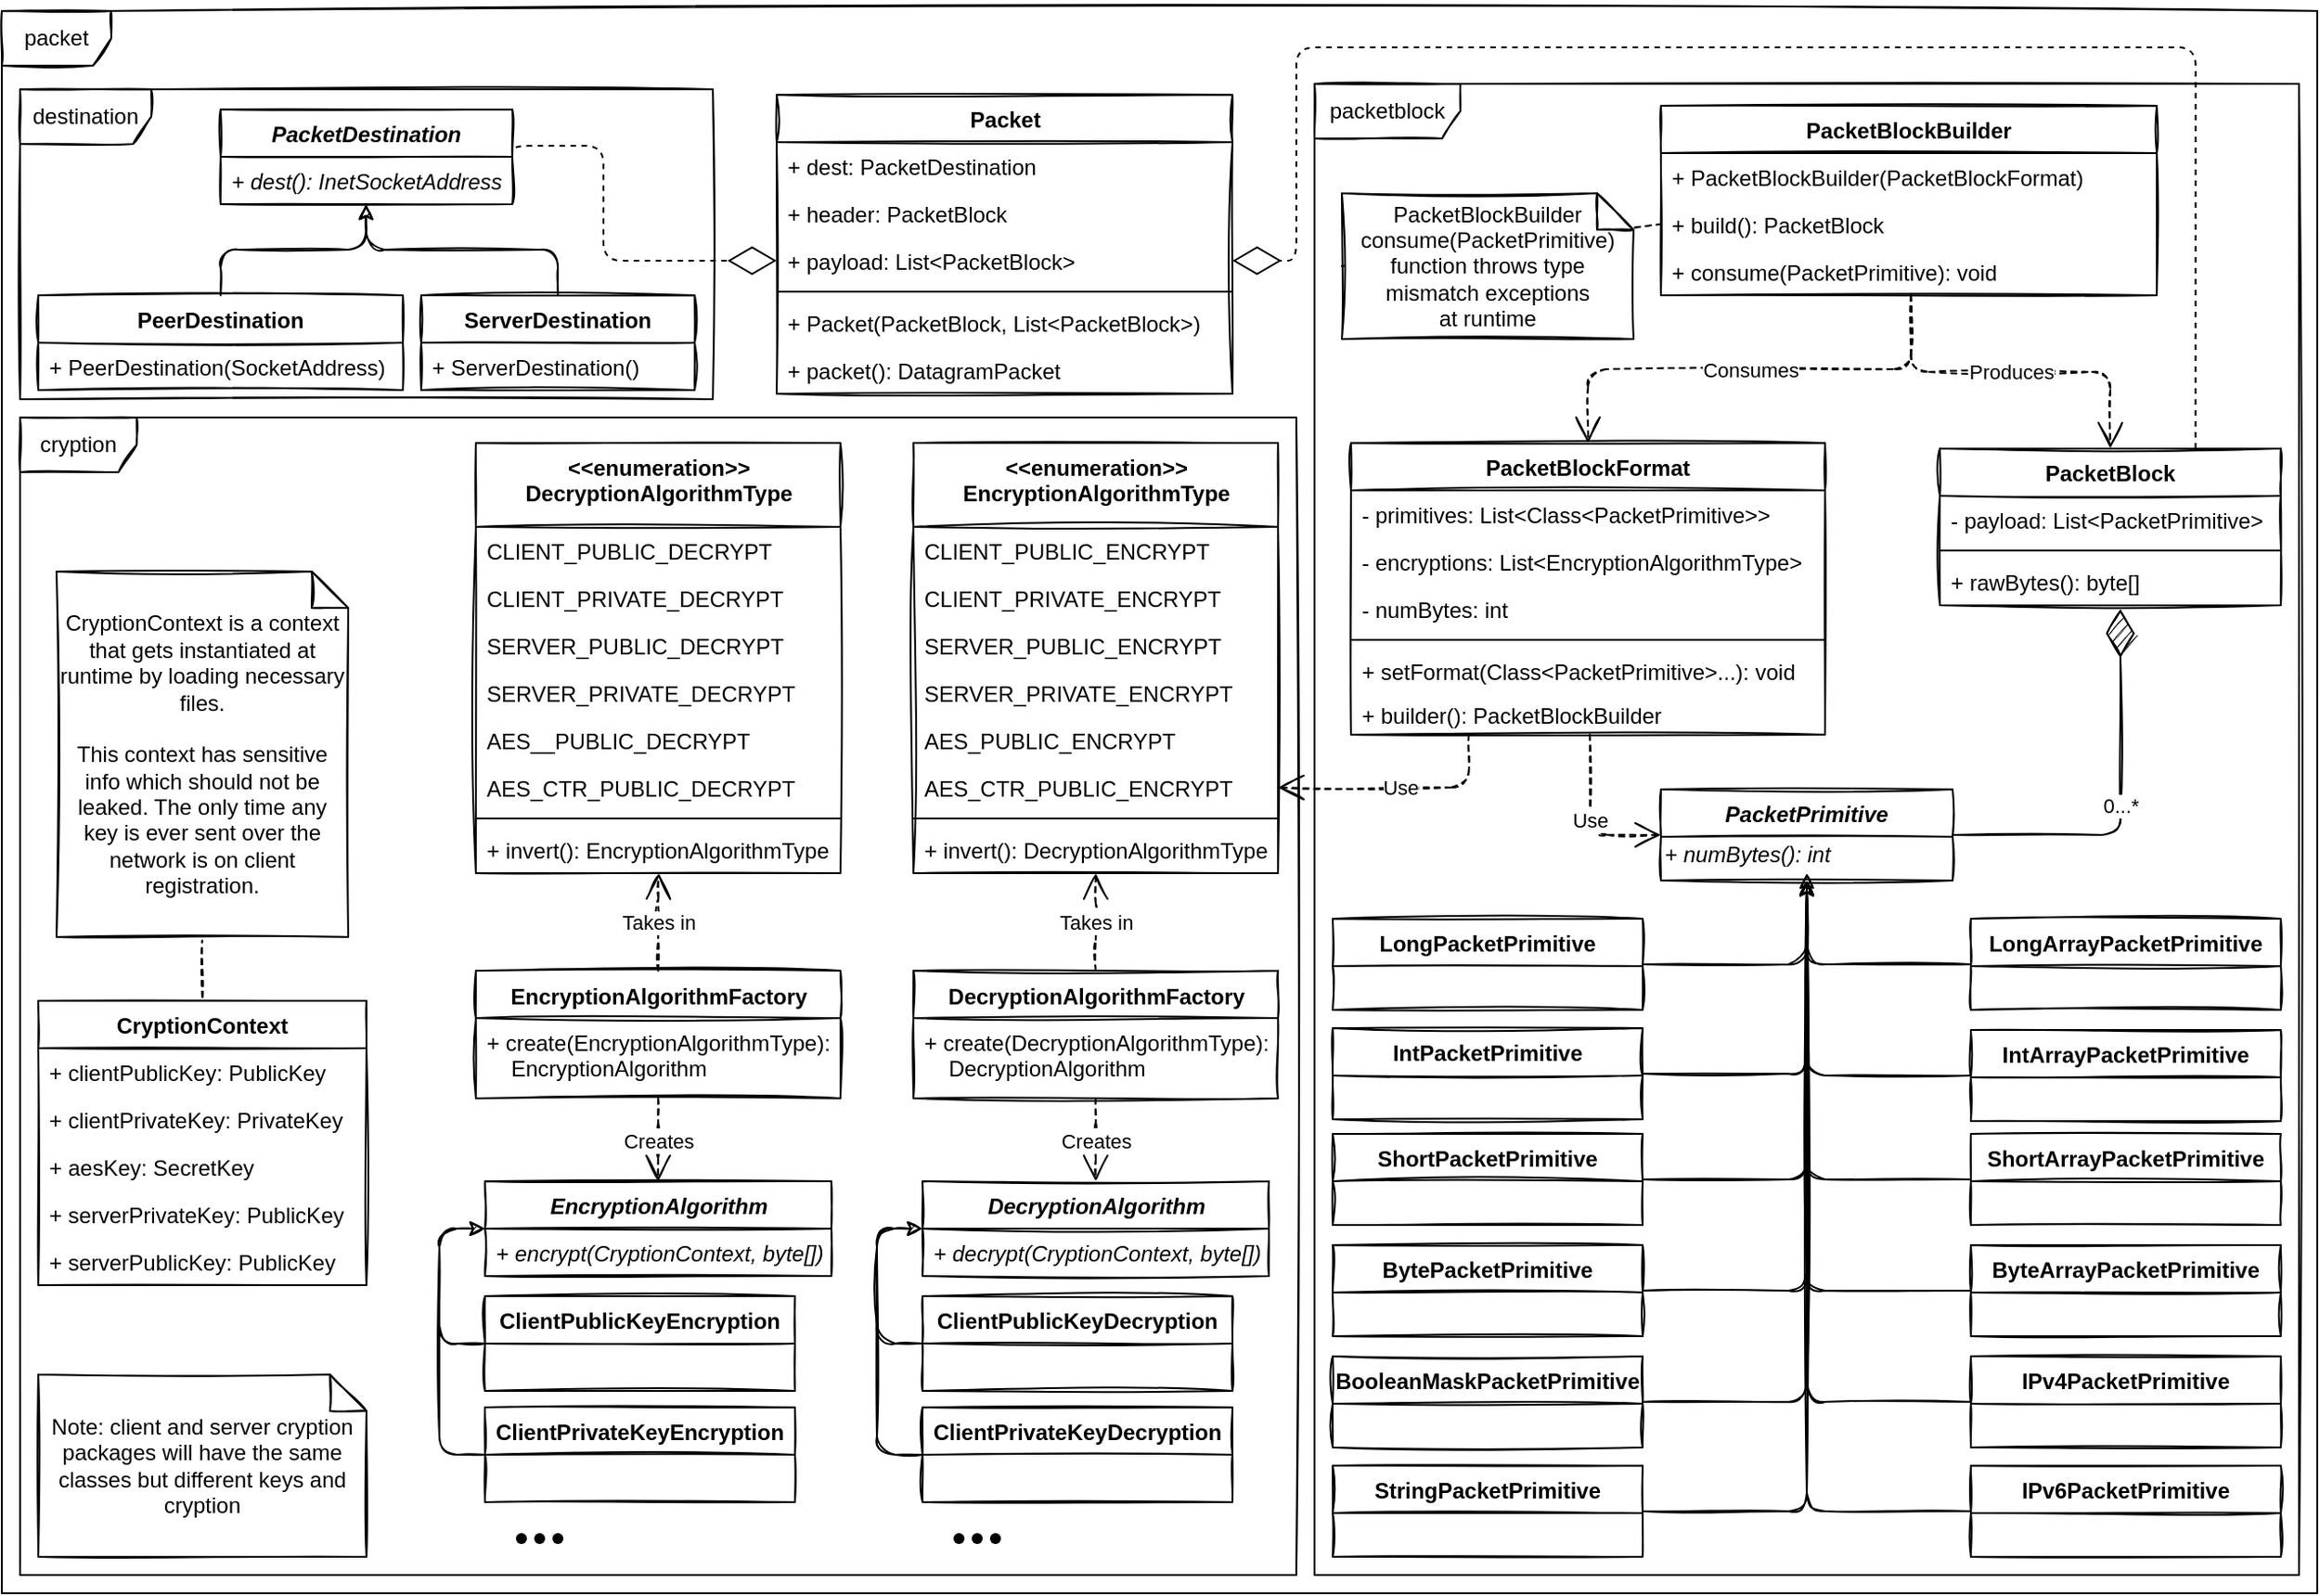 <mxfile version="14.9.6" type="device"><diagram name="Page-1" id="c4acf3e9-155e-7222-9cf6-157b1a14988f"><mxGraphModel dx="1032" dy="-506" grid="1" gridSize="10" guides="1" tooltips="1" connect="1" arrows="1" fold="1" page="1" pageScale="1" pageWidth="850" pageHeight="1100" background="none" math="0" shadow="0"><root><mxCell id="0"/><mxCell id="1" parent="0"/><mxCell id="DhIF6SC9D9iwyWBFgR5q-4" value="packet" style="shape=umlFrame;whiteSpace=wrap;html=1;rounded=0;shadow=0;glass=0;sketch=1;movable=1;" parent="1" vertex="1"><mxGeometry x="250" y="1220" width="1270" height="868" as="geometry"/></mxCell><mxCell id="DhIF6SC9D9iwyWBFgR5q-5" value="cryption" style="shape=umlFrame;whiteSpace=wrap;html=1;rounded=0;shadow=0;glass=0;sketch=1;width=64;" parent="1" vertex="1"><mxGeometry x="260" y="1443" width="700" height="635" as="geometry"/></mxCell><mxCell id="DhIF6SC9D9iwyWBFgR5q-58" value="destination" style="shape=umlFrame;whiteSpace=wrap;html=1;rounded=0;shadow=0;glass=0;sketch=1;width=72;" parent="1" vertex="1"><mxGeometry x="260" y="1263" width="380" height="170" as="geometry"/></mxCell><mxCell id="DhIF6SC9D9iwyWBFgR5q-40" value="packetblock" style="shape=umlFrame;whiteSpace=wrap;html=1;rounded=0;shadow=0;glass=0;sketch=1;width=80;recursiveResize=0;" parent="1" vertex="1"><mxGeometry x="970" y="1260" width="540" height="818" as="geometry"/></mxCell><mxCell id="qU2T2oLXPuDAb3OYfuir-1" value="PacketPrimitive" style="swimlane;fontStyle=3;align=center;verticalAlign=top;childLayout=stackLayout;horizontal=1;startSize=26;horizontalStack=0;resizeParent=1;resizeLast=0;collapsible=1;marginBottom=0;rounded=0;shadow=0;strokeWidth=1;sketch=1;" parent="1" vertex="1"><mxGeometry x="1160" y="1647" width="160" height="50" as="geometry"><mxRectangle x="230" y="140" width="160" height="26" as="alternateBounds"/></mxGeometry></mxCell><mxCell id="qU2T2oLXPuDAb3OYfuir-24" value="&lt;i&gt;+ numBytes(): int&lt;/i&gt;" style="text;html=1;align=left;verticalAlign=middle;resizable=0;points=[];autosize=1;strokeColor=none;" parent="qU2T2oLXPuDAb3OYfuir-1" vertex="1"><mxGeometry y="26" width="160" height="20" as="geometry"/></mxCell><mxCell id="DhIF6SC9D9iwyWBFgR5q-114" style="edgeStyle=orthogonalEdgeStyle;sketch=1;orthogonalLoop=1;jettySize=auto;html=1;endArrow=classic;endFill=1;endSize=6;" parent="1" source="qU2T2oLXPuDAb3OYfuir-3" target="qU2T2oLXPuDAb3OYfuir-1" edge="1"><mxGeometry relative="1" as="geometry"/></mxCell><mxCell id="qU2T2oLXPuDAb3OYfuir-3" value="ShortPacketPrimitive" style="swimlane;fontStyle=1;align=center;verticalAlign=top;childLayout=stackLayout;horizontal=1;startSize=26;horizontalStack=0;resizeParent=1;resizeLast=0;collapsible=1;marginBottom=0;rounded=0;shadow=0;strokeWidth=1;sketch=1;" parent="1" vertex="1"><mxGeometry x="980" y="1836" width="170" height="50" as="geometry"><mxRectangle x="230" y="140" width="160" height="26" as="alternateBounds"/></mxGeometry></mxCell><mxCell id="DhIF6SC9D9iwyWBFgR5q-113" style="edgeStyle=orthogonalEdgeStyle;sketch=1;orthogonalLoop=1;jettySize=auto;html=1;endArrow=classic;endFill=1;endSize=6;" parent="1" source="qU2T2oLXPuDAb3OYfuir-5" target="qU2T2oLXPuDAb3OYfuir-1" edge="1"><mxGeometry relative="1" as="geometry"/></mxCell><mxCell id="qU2T2oLXPuDAb3OYfuir-5" value="IntPacketPrimitive" style="swimlane;fontStyle=1;align=center;verticalAlign=top;childLayout=stackLayout;horizontal=1;startSize=26;horizontalStack=0;resizeParent=1;resizeLast=0;collapsible=1;marginBottom=0;rounded=0;shadow=0;strokeWidth=1;sketch=1;" parent="1" vertex="1"><mxGeometry x="980" y="1778" width="170" height="50" as="geometry"><mxRectangle x="230" y="140" width="160" height="26" as="alternateBounds"/></mxGeometry></mxCell><mxCell id="DhIF6SC9D9iwyWBFgR5q-120" style="edgeStyle=orthogonalEdgeStyle;sketch=1;orthogonalLoop=1;jettySize=auto;html=1;endArrow=classic;endFill=1;endSize=6;" parent="1" source="qU2T2oLXPuDAb3OYfuir-7" target="qU2T2oLXPuDAb3OYfuir-1" edge="1"><mxGeometry relative="1" as="geometry"/></mxCell><mxCell id="qU2T2oLXPuDAb3OYfuir-7" value="LongPacketPrimitive" style="swimlane;fontStyle=1;align=center;verticalAlign=top;childLayout=stackLayout;horizontal=1;startSize=26;horizontalStack=0;resizeParent=1;resizeLast=0;collapsible=1;marginBottom=0;rounded=0;shadow=0;strokeWidth=1;sketch=1;" parent="1" vertex="1"><mxGeometry x="980" y="1718" width="170" height="50" as="geometry"><mxRectangle x="230" y="140" width="160" height="26" as="alternateBounds"/></mxGeometry></mxCell><mxCell id="DhIF6SC9D9iwyWBFgR5q-123" style="edgeStyle=orthogonalEdgeStyle;sketch=1;orthogonalLoop=1;jettySize=auto;html=1;endArrow=classic;endFill=1;endSize=6;" parent="1" source="qU2T2oLXPuDAb3OYfuir-9" target="qU2T2oLXPuDAb3OYfuir-1" edge="1"><mxGeometry relative="1" as="geometry"/></mxCell><mxCell id="qU2T2oLXPuDAb3OYfuir-9" value="IPv4PacketPrimitive" style="swimlane;fontStyle=1;align=center;verticalAlign=top;childLayout=stackLayout;horizontal=1;startSize=26;horizontalStack=0;resizeParent=1;resizeLast=0;collapsible=1;marginBottom=0;rounded=0;shadow=0;strokeWidth=1;sketch=1;" parent="1" vertex="1"><mxGeometry x="1330" y="1958" width="170" height="50" as="geometry"><mxRectangle x="230" y="140" width="160" height="26" as="alternateBounds"/></mxGeometry></mxCell><mxCell id="DhIF6SC9D9iwyWBFgR5q-115" style="edgeStyle=orthogonalEdgeStyle;sketch=1;orthogonalLoop=1;jettySize=auto;html=1;endArrow=classic;endFill=1;endSize=6;" parent="1" source="qU2T2oLXPuDAb3OYfuir-12" target="qU2T2oLXPuDAb3OYfuir-24" edge="1"><mxGeometry relative="1" as="geometry"/></mxCell><mxCell id="qU2T2oLXPuDAb3OYfuir-12" value="BytePacketPrimitive" style="swimlane;fontStyle=1;align=center;verticalAlign=top;childLayout=stackLayout;horizontal=1;startSize=26;horizontalStack=0;resizeParent=1;resizeLast=0;collapsible=1;marginBottom=0;rounded=0;shadow=0;strokeWidth=1;sketch=1;" parent="1" vertex="1"><mxGeometry x="980" y="1897" width="170" height="50" as="geometry"><mxRectangle x="230" y="140" width="160" height="26" as="alternateBounds"/></mxGeometry></mxCell><mxCell id="DhIF6SC9D9iwyWBFgR5q-122" style="edgeStyle=orthogonalEdgeStyle;sketch=1;orthogonalLoop=1;jettySize=auto;html=1;endArrow=classic;endFill=1;endSize=6;" parent="1" source="qU2T2oLXPuDAb3OYfuir-14" target="qU2T2oLXPuDAb3OYfuir-1" edge="1"><mxGeometry relative="1" as="geometry"/></mxCell><mxCell id="qU2T2oLXPuDAb3OYfuir-14" value="StringPacketPrimitive" style="swimlane;fontStyle=1;align=center;verticalAlign=top;childLayout=stackLayout;horizontal=1;startSize=26;horizontalStack=0;resizeParent=1;resizeLast=0;collapsible=1;marginBottom=0;rounded=0;shadow=0;strokeWidth=1;sketch=1;" parent="1" vertex="1"><mxGeometry x="980" y="2018" width="170" height="50" as="geometry"><mxRectangle x="230" y="140" width="160" height="26" as="alternateBounds"/></mxGeometry></mxCell><mxCell id="DhIF6SC9D9iwyWBFgR5q-121" style="edgeStyle=orthogonalEdgeStyle;sketch=1;orthogonalLoop=1;jettySize=auto;html=1;endArrow=classic;endFill=1;endSize=6;" parent="1" source="qU2T2oLXPuDAb3OYfuir-17" target="qU2T2oLXPuDAb3OYfuir-1" edge="1"><mxGeometry relative="1" as="geometry"/></mxCell><mxCell id="qU2T2oLXPuDAb3OYfuir-17" value="BooleanMaskPacketPrimitive" style="swimlane;fontStyle=1;align=center;verticalAlign=top;childLayout=stackLayout;horizontal=1;startSize=26;horizontalStack=0;resizeParent=1;resizeLast=0;collapsible=1;marginBottom=0;rounded=0;shadow=0;strokeWidth=1;sketch=1;" parent="1" vertex="1"><mxGeometry x="980" y="1958" width="170" height="50" as="geometry"><mxRectangle x="230" y="140" width="160" height="26" as="alternateBounds"/></mxGeometry></mxCell><mxCell id="DhIF6SC9D9iwyWBFgR5q-124" style="edgeStyle=orthogonalEdgeStyle;sketch=1;orthogonalLoop=1;jettySize=auto;html=1;endArrow=classic;endFill=1;endSize=6;" parent="1" source="qU2T2oLXPuDAb3OYfuir-18" target="qU2T2oLXPuDAb3OYfuir-1" edge="1"><mxGeometry relative="1" as="geometry"/></mxCell><mxCell id="qU2T2oLXPuDAb3OYfuir-18" value="IPv6PacketPrimitive" style="swimlane;fontStyle=1;align=center;verticalAlign=top;childLayout=stackLayout;horizontal=1;startSize=26;horizontalStack=0;resizeParent=1;resizeLast=0;collapsible=1;marginBottom=0;rounded=0;shadow=0;strokeWidth=1;sketch=1;" parent="1" vertex="1"><mxGeometry x="1330" y="2018" width="170" height="50" as="geometry"><mxRectangle x="230" y="140" width="160" height="26" as="alternateBounds"/></mxGeometry></mxCell><mxCell id="qU2T2oLXPuDAb3OYfuir-23" value="0...*" style="endArrow=diamondThin;endFill=1;endSize=24;html=1;shadow=0;sketch=1;entryX=0.528;entryY=1.077;entryDx=0;entryDy=0;entryPerimeter=0;edgeStyle=elbowEdgeStyle;" parent="1" source="qU2T2oLXPuDAb3OYfuir-1" target="qU2T2oLXPuDAb3OYfuir-55" edge="1"><mxGeometry width="160" relative="1" as="geometry"><mxPoint x="1346" y="1326" as="sourcePoint"/><mxPoint x="1376" y="1356" as="targetPoint"/><Array as="points"><mxPoint x="1412" y="1610"/></Array></mxGeometry></mxCell><mxCell id="qU2T2oLXPuDAb3OYfuir-52" value="PacketBlock" style="swimlane;fontStyle=1;align=center;verticalAlign=top;childLayout=stackLayout;horizontal=1;startSize=26;horizontalStack=0;resizeParent=1;resizeParentMax=0;resizeLast=0;collapsible=1;marginBottom=0;rounded=0;shadow=0;sketch=1;strokeWidth=1;" parent="1" vertex="1"><mxGeometry x="1313" y="1460" width="187" height="86" as="geometry"/></mxCell><mxCell id="qU2T2oLXPuDAb3OYfuir-53" value="- payload: List&lt;PacketPrimitive&gt;" style="text;strokeColor=none;fillColor=none;align=left;verticalAlign=top;spacingLeft=4;spacingRight=4;overflow=hidden;rotatable=0;points=[[0,0.5],[1,0.5]];portConstraint=eastwest;" parent="qU2T2oLXPuDAb3OYfuir-52" vertex="1"><mxGeometry y="26" width="187" height="26" as="geometry"/></mxCell><mxCell id="qU2T2oLXPuDAb3OYfuir-54" value="" style="line;strokeWidth=1;fillColor=none;align=left;verticalAlign=middle;spacingTop=-1;spacingLeft=3;spacingRight=3;rotatable=0;labelPosition=right;points=[];portConstraint=eastwest;" parent="qU2T2oLXPuDAb3OYfuir-52" vertex="1"><mxGeometry y="52" width="187" height="8" as="geometry"/></mxCell><mxCell id="qU2T2oLXPuDAb3OYfuir-55" value="+ rawBytes(): byte[]" style="text;strokeColor=none;fillColor=none;align=left;verticalAlign=top;spacingLeft=4;spacingRight=4;overflow=hidden;rotatable=0;points=[[0,0.5],[1,0.5]];portConstraint=eastwest;" parent="qU2T2oLXPuDAb3OYfuir-52" vertex="1"><mxGeometry y="60" width="187" height="26" as="geometry"/></mxCell><mxCell id="qU2T2oLXPuDAb3OYfuir-95" value="CryptionContext" style="swimlane;fontStyle=1;childLayout=stackLayout;horizontal=1;startSize=26;fillColor=none;horizontalStack=0;resizeParent=1;resizeParentMax=0;resizeLast=0;collapsible=1;marginBottom=0;rounded=0;shadow=0;sketch=1;strokeWidth=1;verticalAlign=top;" parent="1" vertex="1"><mxGeometry x="270" y="1763" width="180" height="156" as="geometry"/></mxCell><mxCell id="qU2T2oLXPuDAb3OYfuir-96" value="+ clientPublicKey: PublicKey" style="text;strokeColor=none;fillColor=none;align=left;verticalAlign=top;spacingLeft=4;spacingRight=4;overflow=hidden;rotatable=0;points=[[0,0.5],[1,0.5]];portConstraint=eastwest;" parent="qU2T2oLXPuDAb3OYfuir-95" vertex="1"><mxGeometry y="26" width="180" height="26" as="geometry"/></mxCell><mxCell id="qU2T2oLXPuDAb3OYfuir-97" value="+ clientPrivateKey: PrivateKey" style="text;strokeColor=none;fillColor=none;align=left;verticalAlign=top;spacingLeft=4;spacingRight=4;overflow=hidden;rotatable=0;points=[[0,0.5],[1,0.5]];portConstraint=eastwest;" parent="qU2T2oLXPuDAb3OYfuir-95" vertex="1"><mxGeometry y="52" width="180" height="26" as="geometry"/></mxCell><mxCell id="DhIF6SC9D9iwyWBFgR5q-41" value="+ aesKey: SecretKey " style="text;strokeColor=none;fillColor=none;align=left;verticalAlign=top;spacingLeft=4;spacingRight=4;overflow=hidden;rotatable=0;points=[[0,0.5],[1,0.5]];portConstraint=eastwest;" parent="qU2T2oLXPuDAb3OYfuir-95" vertex="1"><mxGeometry y="78" width="180" height="26" as="geometry"/></mxCell><mxCell id="DhIF6SC9D9iwyWBFgR5q-11" value="+ serverPrivateKey: PublicKey" style="text;strokeColor=none;fillColor=none;align=left;verticalAlign=top;spacingLeft=4;spacingRight=4;overflow=hidden;rotatable=0;points=[[0,0.5],[1,0.5]];portConstraint=eastwest;" parent="qU2T2oLXPuDAb3OYfuir-95" vertex="1"><mxGeometry y="104" width="180" height="26" as="geometry"/></mxCell><mxCell id="qU2T2oLXPuDAb3OYfuir-98" value="+ serverPublicKey: PublicKey" style="text;strokeColor=none;fillColor=none;align=left;verticalAlign=top;spacingLeft=4;spacingRight=4;overflow=hidden;rotatable=0;points=[[0,0.5],[1,0.5]];portConstraint=eastwest;" parent="qU2T2oLXPuDAb3OYfuir-95" vertex="1"><mxGeometry y="130" width="180" height="26" as="geometry"/></mxCell><mxCell id="DhIF6SC9D9iwyWBFgR5q-161" style="edgeStyle=orthogonalEdgeStyle;sketch=1;orthogonalLoop=1;jettySize=auto;html=1;entryX=0;entryY=0.5;entryDx=0;entryDy=0;endArrow=classic;endFill=1;endSize=6;" parent="1" source="DhIF6SC9D9iwyWBFgR5q-6" target="DhIF6SC9D9iwyWBFgR5q-52" edge="1"><mxGeometry relative="1" as="geometry"><Array as="points"><mxPoint x="490" y="1951"/><mxPoint x="490" y="1888"/></Array></mxGeometry></mxCell><mxCell id="DhIF6SC9D9iwyWBFgR5q-6" value="ClientPublicKeyEncryption" style="swimlane;fontStyle=1;childLayout=stackLayout;horizontal=1;startSize=26;fillColor=none;horizontalStack=0;resizeParent=1;resizeParentMax=0;resizeLast=0;collapsible=1;marginBottom=0;rounded=0;shadow=0;sketch=1;strokeWidth=1;verticalAlign=top;glass=0;" parent="1" vertex="1"><mxGeometry x="515" y="1925" width="170" height="52" as="geometry"/></mxCell><mxCell id="DhIF6SC9D9iwyWBFgR5q-162" style="edgeStyle=orthogonalEdgeStyle;sketch=1;orthogonalLoop=1;jettySize=auto;html=1;entryX=0;entryY=0.5;entryDx=0;entryDy=0;endArrow=classic;endFill=1;endSize=6;" parent="1" source="DhIF6SC9D9iwyWBFgR5q-10" target="DhIF6SC9D9iwyWBFgR5q-52" edge="1"><mxGeometry relative="1" as="geometry"><Array as="points"><mxPoint x="490" y="2012"/><mxPoint x="490" y="1888"/></Array></mxGeometry></mxCell><mxCell id="DhIF6SC9D9iwyWBFgR5q-10" value="ClientPrivateKeyEncryption" style="swimlane;fontStyle=1;childLayout=stackLayout;horizontal=1;startSize=26;fillColor=none;horizontalStack=0;resizeParent=1;resizeParentMax=0;resizeLast=0;collapsible=1;marginBottom=0;rounded=0;shadow=0;sketch=1;strokeWidth=1;verticalAlign=top;glass=0;" parent="1" vertex="1"><mxGeometry x="515" y="1986" width="170" height="52" as="geometry"/></mxCell><mxCell id="DhIF6SC9D9iwyWBFgR5q-18" value="Use" style="endArrow=open;endSize=12;dashed=1;html=1;sketch=1;edgeStyle=elbowEdgeStyle;elbow=vertical;snapToPoint=1;exitX=0.504;exitY=1;exitDx=0;exitDy=0;exitPerimeter=0;" parent="1" source="DhIF6SC9D9iwyWBFgR5q-56" target="qU2T2oLXPuDAb3OYfuir-1" edge="1"><mxGeometry width="160" relative="1" as="geometry"><mxPoint x="1114.46" y="1506" as="sourcePoint"/><mxPoint x="950" y="1527" as="targetPoint"/><Array as="points"><mxPoint x="1160" y="1672"/></Array></mxGeometry></mxCell><mxCell id="DhIF6SC9D9iwyWBFgR5q-22" value="PacketBlockBuilder" style="swimlane;fontStyle=1;childLayout=stackLayout;horizontal=1;startSize=26;fillColor=none;horizontalStack=0;resizeParent=1;resizeParentMax=0;resizeLast=0;collapsible=1;marginBottom=0;glass=0;swimlaneLine=1;rounded=0;shadow=0;sketch=1;" parent="1" vertex="1"><mxGeometry x="1160" y="1272" width="272" height="104" as="geometry"/></mxCell><mxCell id="DhIF6SC9D9iwyWBFgR5q-23" value="+ PacketBlockBuilder(PacketBlockFormat)" style="text;strokeColor=none;fillColor=none;align=left;verticalAlign=top;spacingLeft=4;spacingRight=4;overflow=hidden;rotatable=0;points=[[0,0.5],[1,0.5]];portConstraint=eastwest;" parent="DhIF6SC9D9iwyWBFgR5q-22" vertex="1"><mxGeometry y="26" width="272" height="26" as="geometry"/></mxCell><mxCell id="DhIF6SC9D9iwyWBFgR5q-50" value="+ build(): PacketBlock" style="text;strokeColor=none;fillColor=none;align=left;verticalAlign=top;spacingLeft=4;spacingRight=4;overflow=hidden;rotatable=0;points=[[0,0.5],[1,0.5]];portConstraint=eastwest;" parent="DhIF6SC9D9iwyWBFgR5q-22" vertex="1"><mxGeometry y="52" width="272" height="26" as="geometry"/></mxCell><mxCell id="DhIF6SC9D9iwyWBFgR5q-24" value="+ consume(PacketPrimitive): void" style="text;strokeColor=none;fillColor=none;align=left;verticalAlign=top;spacingLeft=4;spacingRight=4;overflow=hidden;rotatable=0;points=[[0,0.5],[1,0.5]];portConstraint=eastwest;recursiveResize=1;" parent="DhIF6SC9D9iwyWBFgR5q-22" vertex="1"><mxGeometry y="78" width="272" height="26" as="geometry"/></mxCell><mxCell id="DhIF6SC9D9iwyWBFgR5q-25" value="Consumes" style="endArrow=open;endSize=12;dashed=1;html=1;exitX=0.504;exitY=1;exitDx=0;exitDy=0;sketch=1;edgeStyle=elbowEdgeStyle;elbow=vertical;entryX=0.5;entryY=0;entryDx=0;entryDy=0;exitPerimeter=0;" parent="1" source="DhIF6SC9D9iwyWBFgR5q-24" target="qU2T2oLXPuDAb3OYfuir-72" edge="1"><mxGeometry width="160" relative="1" as="geometry"><mxPoint x="1240" y="1447" as="sourcePoint"/><mxPoint x="1240" y="1367" as="targetPoint"/></mxGeometry></mxCell><mxCell id="DhIF6SC9D9iwyWBFgR5q-26" value="Produces" style="endArrow=open;endSize=12;dashed=1;html=1;sketch=1;edgeStyle=elbowEdgeStyle;elbow=vertical;entryX=0.5;entryY=0;entryDx=0;entryDy=0;exitX=0.504;exitY=1;exitDx=0;exitDy=0;exitPerimeter=0;" parent="1" source="DhIF6SC9D9iwyWBFgR5q-24" target="qU2T2oLXPuDAb3OYfuir-52" edge="1"><mxGeometry width="160" relative="1" as="geometry"><mxPoint x="1280" y="1337" as="sourcePoint"/><mxPoint x="1125" y="1412" as="targetPoint"/></mxGeometry></mxCell><mxCell id="DhIF6SC9D9iwyWBFgR5q-31" value="Packet" style="swimlane;fontStyle=1;align=center;verticalAlign=top;childLayout=stackLayout;horizontal=1;startSize=26;horizontalStack=0;resizeParent=1;resizeParentMax=0;resizeLast=0;collapsible=1;marginBottom=0;rounded=0;shadow=0;sketch=1;strokeWidth=1;glass=0;html=1;" parent="1" vertex="1"><mxGeometry x="675" y="1266" width="250" height="164" as="geometry"/></mxCell><mxCell id="DhIF6SC9D9iwyWBFgR5q-32" value="+ dest: PacketDestination" style="text;strokeColor=none;fillColor=none;align=left;verticalAlign=top;spacingLeft=4;spacingRight=4;overflow=hidden;rotatable=0;points=[[0,0.5],[1,0.5]];portConstraint=eastwest;" parent="DhIF6SC9D9iwyWBFgR5q-31" vertex="1"><mxGeometry y="26" width="250" height="26" as="geometry"/></mxCell><mxCell id="DhIF6SC9D9iwyWBFgR5q-81" value="+ header: PacketBlock" style="text;strokeColor=none;fillColor=none;align=left;verticalAlign=top;spacingLeft=4;spacingRight=4;overflow=hidden;rotatable=0;points=[[0,0.5],[1,0.5]];portConstraint=eastwest;" parent="DhIF6SC9D9iwyWBFgR5q-31" vertex="1"><mxGeometry y="52" width="250" height="26" as="geometry"/></mxCell><mxCell id="DhIF6SC9D9iwyWBFgR5q-36" value="+ payload: List&lt;PacketBlock&gt;" style="text;strokeColor=none;fillColor=none;align=left;verticalAlign=top;spacingLeft=4;spacingRight=4;overflow=hidden;rotatable=0;points=[[0,0.5],[1,0.5]];portConstraint=eastwest;" parent="DhIF6SC9D9iwyWBFgR5q-31" vertex="1"><mxGeometry y="78" width="250" height="26" as="geometry"/></mxCell><mxCell id="DhIF6SC9D9iwyWBFgR5q-33" value="" style="line;strokeWidth=1;fillColor=none;align=left;verticalAlign=middle;spacingTop=-1;spacingLeft=3;spacingRight=3;rotatable=0;labelPosition=right;points=[];portConstraint=eastwest;" parent="DhIF6SC9D9iwyWBFgR5q-31" vertex="1"><mxGeometry y="104" width="250" height="8" as="geometry"/></mxCell><mxCell id="DhIF6SC9D9iwyWBFgR5q-179" value="+ Packet(PacketBlock, List&lt;PacketBlock&gt;)" style="text;strokeColor=none;fillColor=none;align=left;verticalAlign=top;spacingLeft=4;spacingRight=4;overflow=hidden;rotatable=0;points=[[0,0.5],[1,0.5]];portConstraint=eastwest;" parent="DhIF6SC9D9iwyWBFgR5q-31" vertex="1"><mxGeometry y="112" width="250" height="26" as="geometry"/></mxCell><mxCell id="DhIF6SC9D9iwyWBFgR5q-34" value="+ packet(): DatagramPacket" style="text;strokeColor=none;fillColor=none;align=left;verticalAlign=top;spacingLeft=4;spacingRight=4;overflow=hidden;rotatable=0;points=[[0,0.5],[1,0.5]];portConstraint=eastwest;" parent="DhIF6SC9D9iwyWBFgR5q-31" vertex="1"><mxGeometry y="138" width="250" height="26" as="geometry"/></mxCell><mxCell id="DhIF6SC9D9iwyWBFgR5q-118" style="edgeStyle=orthogonalEdgeStyle;sketch=1;orthogonalLoop=1;jettySize=auto;html=1;endArrow=classic;endFill=1;endSize=6;" parent="1" source="DhIF6SC9D9iwyWBFgR5q-37" target="qU2T2oLXPuDAb3OYfuir-1" edge="1"><mxGeometry relative="1" as="geometry"/></mxCell><mxCell id="DhIF6SC9D9iwyWBFgR5q-37" value="ByteArrayPacketPrimitive" style="swimlane;fontStyle=1;align=center;verticalAlign=top;childLayout=stackLayout;horizontal=1;startSize=26;horizontalStack=0;resizeParent=1;resizeLast=0;collapsible=1;marginBottom=0;rounded=0;shadow=0;strokeWidth=1;sketch=1;" parent="1" vertex="1"><mxGeometry x="1330" y="1897" width="170" height="50" as="geometry"><mxRectangle x="230" y="140" width="160" height="26" as="alternateBounds"/></mxGeometry></mxCell><mxCell id="DhIF6SC9D9iwyWBFgR5q-49" style="edgeStyle=none;rounded=1;sketch=1;orthogonalLoop=1;jettySize=auto;html=1;dashed=1;endArrow=none;endSize=12;endFill=0;exitX=0;exitY=0.5;exitDx=0;exitDy=0;exitPerimeter=0;entryX=0;entryY=0.5;entryDx=0;entryDy=0;" parent="1" source="DhIF6SC9D9iwyWBFgR5q-48" target="DhIF6SC9D9iwyWBFgR5q-50" edge="1"><mxGeometry relative="1" as="geometry"/></mxCell><mxCell id="DhIF6SC9D9iwyWBFgR5q-48" value="PacketBlockBuilder&lt;br&gt;consume(PacketPrimitive)&lt;br&gt;function throws type mismatch exceptions&lt;br&gt;at runtime" style="shape=note;size=20;whiteSpace=wrap;html=1;rounded=0;shadow=0;glass=0;sketch=1;" parent="1" vertex="1"><mxGeometry x="985" y="1320" width="160" height="80" as="geometry"/></mxCell><mxCell id="DhIF6SC9D9iwyWBFgR5q-51" value="" style="endArrow=diamondThin;endFill=0;endSize=24;html=1;shadow=0;dashed=1;edgeStyle=orthogonalEdgeStyle;exitX=0.75;exitY=0;exitDx=0;exitDy=0;entryX=1;entryY=0.5;entryDx=0;entryDy=0;startArrow=none;" parent="1" source="qU2T2oLXPuDAb3OYfuir-52" target="DhIF6SC9D9iwyWBFgR5q-36" edge="1"><mxGeometry width="160" relative="1" as="geometry"><mxPoint x="240" y="1178" as="sourcePoint"/><mxPoint x="960" y="1344" as="targetPoint"/><Array as="points"><mxPoint x="1453" y="1240"/><mxPoint x="960" y="1240"/><mxPoint x="960" y="1357"/></Array></mxGeometry></mxCell><mxCell id="DhIF6SC9D9iwyWBFgR5q-52" value="&lt;i&gt;EncryptionAlgorithm&lt;/i&gt;" style="swimlane;fontStyle=1;childLayout=stackLayout;horizontal=1;startSize=26;fillColor=none;horizontalStack=0;resizeParent=1;resizeParentMax=0;resizeLast=0;collapsible=1;marginBottom=0;rounded=0;shadow=0;sketch=1;strokeWidth=1;verticalAlign=top;glass=0;html=1;" parent="1" vertex="1"><mxGeometry x="515" y="1862" width="190" height="52" as="geometry"/></mxCell><mxCell id="DhIF6SC9D9iwyWBFgR5q-55" value="+ encrypt(CryptionContext, byte[])" style="text;strokeColor=none;fillColor=none;align=left;verticalAlign=top;spacingLeft=4;spacingRight=4;overflow=hidden;rotatable=0;points=[[0,0.5],[1,0.5]];portConstraint=eastwest;fontStyle=2" parent="DhIF6SC9D9iwyWBFgR5q-52" vertex="1"><mxGeometry y="26" width="190" height="26" as="geometry"/></mxCell><mxCell id="DhIF6SC9D9iwyWBFgR5q-60" value="PacketDestination" style="swimlane;fontStyle=3;childLayout=stackLayout;horizontal=1;startSize=26;fillColor=none;horizontalStack=0;resizeParent=1;resizeParentMax=0;resizeLast=0;collapsible=1;marginBottom=0;glass=0;swimlaneLine=1;rounded=0;shadow=0;sketch=1;" parent="1" vertex="1"><mxGeometry x="370" y="1274" width="160" height="52" as="geometry"/></mxCell><mxCell id="DhIF6SC9D9iwyWBFgR5q-63" value="+ dest(): InetSocketAddress" style="text;strokeColor=none;fillColor=none;align=left;verticalAlign=top;spacingLeft=4;spacingRight=4;overflow=hidden;rotatable=0;points=[[0,0.5],[1,0.5]];portConstraint=eastwest;fontStyle=2" parent="DhIF6SC9D9iwyWBFgR5q-60" vertex="1"><mxGeometry y="26" width="160" height="26" as="geometry"/></mxCell><mxCell id="DhIF6SC9D9iwyWBFgR5q-69" value="PeerDestination" style="swimlane;fontStyle=1;childLayout=stackLayout;horizontal=1;startSize=26;fillColor=none;horizontalStack=0;resizeParent=1;resizeParentMax=0;resizeLast=0;collapsible=1;marginBottom=0;glass=0;swimlaneLine=1;rounded=0;shadow=0;sketch=1;" parent="1" vertex="1"><mxGeometry x="270" y="1376" width="200" height="52" as="geometry"/></mxCell><mxCell id="DhIF6SC9D9iwyWBFgR5q-70" value="+ PeerDestination(SocketAddress)" style="text;strokeColor=none;fillColor=none;align=left;verticalAlign=top;spacingLeft=4;spacingRight=4;overflow=hidden;rotatable=0;points=[[0,0.5],[1,0.5]];portConstraint=eastwest;" parent="DhIF6SC9D9iwyWBFgR5q-69" vertex="1"><mxGeometry y="26" width="200" height="26" as="geometry"/></mxCell><mxCell id="DhIF6SC9D9iwyWBFgR5q-72" value="ServerDestination" style="swimlane;fontStyle=1;childLayout=stackLayout;horizontal=1;startSize=26;fillColor=none;horizontalStack=0;resizeParent=1;resizeParentMax=0;resizeLast=0;collapsible=1;marginBottom=0;glass=0;swimlaneLine=1;rounded=0;shadow=0;sketch=1;" parent="1" vertex="1"><mxGeometry x="480" y="1376" width="150" height="52" as="geometry"/></mxCell><mxCell id="DhIF6SC9D9iwyWBFgR5q-73" value="+ ServerDestination()" style="text;strokeColor=none;fillColor=none;align=left;verticalAlign=top;spacingLeft=4;spacingRight=4;overflow=hidden;rotatable=0;points=[[0,0.5],[1,0.5]];portConstraint=eastwest;" parent="DhIF6SC9D9iwyWBFgR5q-72" vertex="1"><mxGeometry y="26" width="150" height="26" as="geometry"/></mxCell><mxCell id="DhIF6SC9D9iwyWBFgR5q-74" style="edgeStyle=orthogonalEdgeStyle;orthogonalLoop=1;jettySize=auto;html=1;sketch=1;rounded=1;exitX=0.5;exitY=0;exitDx=0;exitDy=0;entryX=0.499;entryY=1.005;entryDx=0;entryDy=0;entryPerimeter=0;" parent="1" source="DhIF6SC9D9iwyWBFgR5q-72" target="DhIF6SC9D9iwyWBFgR5q-63" edge="1"><mxGeometry relative="1" as="geometry"><mxPoint x="380" y="1438" as="sourcePoint"/><mxPoint x="366" y="1348" as="targetPoint"/></mxGeometry></mxCell><mxCell id="DhIF6SC9D9iwyWBFgR5q-75" style="edgeStyle=orthogonalEdgeStyle;orthogonalLoop=1;jettySize=auto;html=1;sketch=1;rounded=1;exitX=0.5;exitY=0;exitDx=0;exitDy=0;entryX=0.498;entryY=1;entryDx=0;entryDy=0;entryPerimeter=0;" parent="1" source="DhIF6SC9D9iwyWBFgR5q-69" target="DhIF6SC9D9iwyWBFgR5q-63" edge="1"><mxGeometry relative="1" as="geometry"><mxPoint x="435" y="1474" as="sourcePoint"/><mxPoint x="390" y="1338" as="targetPoint"/></mxGeometry></mxCell><mxCell id="DhIF6SC9D9iwyWBFgR5q-80" value="" style="endArrow=diamondThin;endFill=0;endSize=24;html=1;shadow=0;dashed=1;entryX=0;entryY=0.5;entryDx=0;entryDy=0;edgeStyle=orthogonalEdgeStyle;exitX=1;exitY=0.5;exitDx=0;exitDy=0;" parent="1" source="DhIF6SC9D9iwyWBFgR5q-60" target="DhIF6SC9D9iwyWBFgR5q-36" edge="1"><mxGeometry width="160" relative="1" as="geometry"><mxPoint x="1507" y="1514.0" as="sourcePoint"/><mxPoint x="1410" y="1149" as="targetPoint"/><Array as="points"><mxPoint x="530" y="1294"/><mxPoint x="580" y="1294"/><mxPoint x="580" y="1357"/></Array></mxGeometry></mxCell><mxCell id="DhIF6SC9D9iwyWBFgR5q-117" style="edgeStyle=orthogonalEdgeStyle;sketch=1;orthogonalLoop=1;jettySize=auto;html=1;endArrow=classic;endFill=1;endSize=6;" parent="1" source="DhIF6SC9D9iwyWBFgR5q-89" target="qU2T2oLXPuDAb3OYfuir-1" edge="1"><mxGeometry relative="1" as="geometry"/></mxCell><mxCell id="DhIF6SC9D9iwyWBFgR5q-89" value="ShortArrayPacketPrimitive" style="swimlane;fontStyle=1;align=center;verticalAlign=top;childLayout=stackLayout;horizontal=1;startSize=26;horizontalStack=0;resizeParent=1;resizeLast=0;collapsible=1;marginBottom=0;rounded=0;shadow=0;strokeWidth=1;sketch=1;" parent="1" vertex="1"><mxGeometry x="1330" y="1836" width="170" height="50" as="geometry"><mxRectangle x="230" y="140" width="160" height="26" as="alternateBounds"/></mxGeometry></mxCell><mxCell id="DhIF6SC9D9iwyWBFgR5q-106" style="edgeStyle=orthogonalEdgeStyle;sketch=1;orthogonalLoop=1;jettySize=auto;html=1;endArrow=classic;endFill=1;endSize=6;" parent="1" source="DhIF6SC9D9iwyWBFgR5q-90" target="qU2T2oLXPuDAb3OYfuir-1" edge="1"><mxGeometry relative="1" as="geometry"/></mxCell><mxCell id="DhIF6SC9D9iwyWBFgR5q-90" value="IntArrayPacketPrimitive" style="swimlane;fontStyle=1;align=center;verticalAlign=top;childLayout=stackLayout;horizontal=1;startSize=26;horizontalStack=0;resizeParent=1;resizeLast=0;collapsible=1;marginBottom=0;rounded=0;shadow=0;strokeWidth=1;sketch=1;" parent="1" vertex="1"><mxGeometry x="1330" y="1779" width="170" height="50" as="geometry"><mxRectangle x="230" y="140" width="160" height="26" as="alternateBounds"/></mxGeometry></mxCell><mxCell id="DhIF6SC9D9iwyWBFgR5q-119" style="edgeStyle=orthogonalEdgeStyle;sketch=1;orthogonalLoop=1;jettySize=auto;html=1;endArrow=classic;endFill=1;endSize=6;" parent="1" source="DhIF6SC9D9iwyWBFgR5q-91" target="qU2T2oLXPuDAb3OYfuir-1" edge="1"><mxGeometry relative="1" as="geometry"/></mxCell><mxCell id="DhIF6SC9D9iwyWBFgR5q-91" value="LongArrayPacketPrimitive" style="swimlane;fontStyle=1;align=center;verticalAlign=top;childLayout=stackLayout;horizontal=1;startSize=26;horizontalStack=0;resizeParent=1;resizeLast=0;collapsible=1;marginBottom=0;rounded=0;shadow=0;strokeWidth=1;sketch=1;" parent="1" vertex="1"><mxGeometry x="1330" y="1718" width="170" height="50" as="geometry"><mxRectangle x="230" y="140" width="160" height="26" as="alternateBounds"/></mxGeometry></mxCell><mxCell id="DhIF6SC9D9iwyWBFgR5q-131" value="&amp;lt;&amp;lt;enumeration&amp;gt;&amp;gt;&lt;br&gt;EncryptionAlgorithmType" style="swimlane;fontStyle=1;align=center;verticalAlign=top;childLayout=stackLayout;horizontal=1;startSize=46;horizontalStack=0;resizeParent=1;resizeParentMax=0;resizeLast=0;collapsible=1;marginBottom=0;rounded=0;shadow=0;sketch=1;strokeWidth=1;glass=0;html=1;" parent="1" vertex="1"><mxGeometry x="750" y="1457" width="200" height="236" as="geometry"/></mxCell><mxCell id="DhIF6SC9D9iwyWBFgR5q-139" value="CLIENT_PUBLIC_ENCRYPT" style="text;strokeColor=none;fillColor=none;align=left;verticalAlign=top;spacingLeft=4;spacingRight=4;overflow=hidden;rotatable=0;points=[[0,0.5],[1,0.5]];portConstraint=eastwest;" parent="DhIF6SC9D9iwyWBFgR5q-131" vertex="1"><mxGeometry y="46" width="200" height="26" as="geometry"/></mxCell><mxCell id="DhIF6SC9D9iwyWBFgR5q-138" value="CLIENT_PRIVATE_ENCRYPT" style="text;strokeColor=none;fillColor=none;align=left;verticalAlign=top;spacingLeft=4;spacingRight=4;overflow=hidden;rotatable=0;points=[[0,0.5],[1,0.5]];portConstraint=eastwest;" parent="DhIF6SC9D9iwyWBFgR5q-131" vertex="1"><mxGeometry y="72" width="200" height="26" as="geometry"/></mxCell><mxCell id="DhIF6SC9D9iwyWBFgR5q-137" value="SERVER_PUBLIC_ENCRYPT" style="text;strokeColor=none;fillColor=none;align=left;verticalAlign=top;spacingLeft=4;spacingRight=4;overflow=hidden;rotatable=0;points=[[0,0.5],[1,0.5]];portConstraint=eastwest;" parent="DhIF6SC9D9iwyWBFgR5q-131" vertex="1"><mxGeometry y="98" width="200" height="26" as="geometry"/></mxCell><mxCell id="DhIF6SC9D9iwyWBFgR5q-135" value="SERVER_PRIVATE_ENCRYPT" style="text;strokeColor=none;fillColor=none;align=left;verticalAlign=top;spacingLeft=4;spacingRight=4;overflow=hidden;rotatable=0;points=[[0,0.5],[1,0.5]];portConstraint=eastwest;" parent="DhIF6SC9D9iwyWBFgR5q-131" vertex="1"><mxGeometry y="124" width="200" height="26" as="geometry"/></mxCell><mxCell id="DhIF6SC9D9iwyWBFgR5q-136" value="AES_PUBLIC_ENCRYPT" style="text;strokeColor=none;fillColor=none;align=left;verticalAlign=top;spacingLeft=4;spacingRight=4;overflow=hidden;rotatable=0;points=[[0,0.5],[1,0.5]];portConstraint=eastwest;" parent="DhIF6SC9D9iwyWBFgR5q-131" vertex="1"><mxGeometry y="150" width="200" height="26" as="geometry"/></mxCell><mxCell id="DhIF6SC9D9iwyWBFgR5q-132" value="AES_CTR_PUBLIC_ENCRYPT" style="text;strokeColor=none;fillColor=none;align=left;verticalAlign=top;spacingLeft=4;spacingRight=4;overflow=hidden;rotatable=0;points=[[0,0.5],[1,0.5]];portConstraint=eastwest;" parent="DhIF6SC9D9iwyWBFgR5q-131" vertex="1"><mxGeometry y="176" width="200" height="26" as="geometry"/></mxCell><mxCell id="DhIF6SC9D9iwyWBFgR5q-133" value="" style="line;strokeWidth=1;fillColor=none;align=left;verticalAlign=middle;spacingTop=-1;spacingLeft=3;spacingRight=3;rotatable=0;labelPosition=right;points=[];portConstraint=eastwest;" parent="DhIF6SC9D9iwyWBFgR5q-131" vertex="1"><mxGeometry y="202" width="200" height="8" as="geometry"/></mxCell><mxCell id="DhIF6SC9D9iwyWBFgR5q-134" value="+ invert(): DecryptionAlgorithmType" style="text;strokeColor=none;fillColor=none;align=left;verticalAlign=top;spacingLeft=4;spacingRight=4;overflow=hidden;rotatable=0;points=[[0,0.5],[1,0.5]];portConstraint=eastwest;" parent="DhIF6SC9D9iwyWBFgR5q-131" vertex="1"><mxGeometry y="210" width="200" height="26" as="geometry"/></mxCell><mxCell id="DhIF6SC9D9iwyWBFgR5q-140" value="&amp;lt;&amp;lt;enumeration&amp;gt;&amp;gt;&lt;br style=&quot;padding: 0px ; margin: 0px&quot;&gt;DecryptionAlgorithmType" style="swimlane;fontStyle=1;align=center;verticalAlign=top;childLayout=stackLayout;horizontal=1;startSize=46;horizontalStack=0;resizeParent=1;resizeParentMax=0;resizeLast=0;collapsible=1;marginBottom=0;rounded=0;shadow=0;sketch=1;strokeWidth=1;glass=0;html=1;" parent="1" vertex="1"><mxGeometry x="510" y="1457" width="200" height="236" as="geometry"/></mxCell><mxCell id="DhIF6SC9D9iwyWBFgR5q-141" value="CLIENT_PUBLIC_DECRYPT" style="text;strokeColor=none;fillColor=none;align=left;verticalAlign=top;spacingLeft=4;spacingRight=4;overflow=hidden;rotatable=0;points=[[0,0.5],[1,0.5]];portConstraint=eastwest;" parent="DhIF6SC9D9iwyWBFgR5q-140" vertex="1"><mxGeometry y="46" width="200" height="26" as="geometry"/></mxCell><mxCell id="DhIF6SC9D9iwyWBFgR5q-142" value="CLIENT_PRIVATE_DECRYPT" style="text;strokeColor=none;fillColor=none;align=left;verticalAlign=top;spacingLeft=4;spacingRight=4;overflow=hidden;rotatable=0;points=[[0,0.5],[1,0.5]];portConstraint=eastwest;" parent="DhIF6SC9D9iwyWBFgR5q-140" vertex="1"><mxGeometry y="72" width="200" height="26" as="geometry"/></mxCell><mxCell id="DhIF6SC9D9iwyWBFgR5q-143" value="SERVER_PUBLIC_DECRYPT" style="text;strokeColor=none;fillColor=none;align=left;verticalAlign=top;spacingLeft=4;spacingRight=4;overflow=hidden;rotatable=0;points=[[0,0.5],[1,0.5]];portConstraint=eastwest;" parent="DhIF6SC9D9iwyWBFgR5q-140" vertex="1"><mxGeometry y="98" width="200" height="26" as="geometry"/></mxCell><mxCell id="DhIF6SC9D9iwyWBFgR5q-144" value="SERVER_PRIVATE_DECRYPT" style="text;strokeColor=none;fillColor=none;align=left;verticalAlign=top;spacingLeft=4;spacingRight=4;overflow=hidden;rotatable=0;points=[[0,0.5],[1,0.5]];portConstraint=eastwest;" parent="DhIF6SC9D9iwyWBFgR5q-140" vertex="1"><mxGeometry y="124" width="200" height="26" as="geometry"/></mxCell><mxCell id="DhIF6SC9D9iwyWBFgR5q-145" value="AES__PUBLIC_DECRYPT" style="text;strokeColor=none;fillColor=none;align=left;verticalAlign=top;spacingLeft=4;spacingRight=4;overflow=hidden;rotatable=0;points=[[0,0.5],[1,0.5]];portConstraint=eastwest;" parent="DhIF6SC9D9iwyWBFgR5q-140" vertex="1"><mxGeometry y="150" width="200" height="26" as="geometry"/></mxCell><mxCell id="DhIF6SC9D9iwyWBFgR5q-146" value="AES_CTR_PUBLIC_DECRYPT" style="text;strokeColor=none;fillColor=none;align=left;verticalAlign=top;spacingLeft=4;spacingRight=4;overflow=hidden;rotatable=0;points=[[0,0.5],[1,0.5]];portConstraint=eastwest;" parent="DhIF6SC9D9iwyWBFgR5q-140" vertex="1"><mxGeometry y="176" width="200" height="26" as="geometry"/></mxCell><mxCell id="DhIF6SC9D9iwyWBFgR5q-147" value="" style="line;strokeWidth=1;fillColor=none;align=left;verticalAlign=middle;spacingTop=-1;spacingLeft=3;spacingRight=3;rotatable=0;labelPosition=right;points=[];portConstraint=eastwest;" parent="DhIF6SC9D9iwyWBFgR5q-140" vertex="1"><mxGeometry y="202" width="200" height="8" as="geometry"/></mxCell><mxCell id="DhIF6SC9D9iwyWBFgR5q-148" value="+ invert(): EncryptionAlgorithmType" style="text;strokeColor=none;fillColor=none;align=left;verticalAlign=top;spacingLeft=4;spacingRight=4;overflow=hidden;rotatable=0;points=[[0,0.5],[1,0.5]];portConstraint=eastwest;" parent="DhIF6SC9D9iwyWBFgR5q-140" vertex="1"><mxGeometry y="210" width="200" height="26" as="geometry"/></mxCell><mxCell id="DhIF6SC9D9iwyWBFgR5q-149" value="EncryptionAlgorithmFactory" style="swimlane;fontStyle=1;childLayout=stackLayout;horizontal=1;startSize=26;fillColor=none;horizontalStack=0;resizeParent=1;resizeParentMax=0;resizeLast=0;collapsible=1;marginBottom=0;rounded=0;shadow=0;sketch=1;strokeWidth=1;verticalAlign=top;glass=0;html=1;" parent="1" vertex="1"><mxGeometry x="510" y="1746.5" width="200" height="70" as="geometry"/></mxCell><mxCell id="DhIF6SC9D9iwyWBFgR5q-150" value="+ create(EncryptionAlgorithmType):&#10;    EncryptionAlgorithm" style="text;strokeColor=none;fillColor=none;align=left;verticalAlign=top;spacingLeft=4;spacingRight=4;overflow=hidden;rotatable=0;points=[[0,0.5],[1,0.5]];portConstraint=eastwest;fontStyle=0" parent="DhIF6SC9D9iwyWBFgR5q-149" vertex="1"><mxGeometry y="26" width="200" height="44" as="geometry"/></mxCell><mxCell id="DhIF6SC9D9iwyWBFgR5q-151" value="DecryptionAlgorithmFactory" style="swimlane;fontStyle=1;childLayout=stackLayout;horizontal=1;startSize=26;fillColor=none;horizontalStack=0;resizeParent=1;resizeParentMax=0;resizeLast=0;collapsible=1;marginBottom=0;rounded=0;shadow=0;sketch=1;strokeWidth=1;verticalAlign=top;glass=0;html=1;" parent="1" vertex="1"><mxGeometry x="750" y="1746.5" width="200" height="70" as="geometry"/></mxCell><mxCell id="DhIF6SC9D9iwyWBFgR5q-152" value="+ create(DecryptionAlgorithmType):&#10;    DecryptionAlgorithm" style="text;strokeColor=none;fillColor=none;align=left;verticalAlign=top;spacingLeft=4;spacingRight=4;overflow=hidden;rotatable=0;points=[[0,0.5],[1,0.5]];portConstraint=eastwest;fontStyle=0" parent="DhIF6SC9D9iwyWBFgR5q-151" vertex="1"><mxGeometry y="26" width="200" height="44" as="geometry"/></mxCell><mxCell id="DhIF6SC9D9iwyWBFgR5q-153" value="" style="shape=waypoint;sketch=0;fillStyle=solid;size=6;pointerEvents=1;points=[];fillColor=none;resizable=0;rotatable=0;perimeter=centerPerimeter;snapToPoint=1;rounded=0;shadow=0;glass=0;html=1;" parent="1" vertex="1"><mxGeometry x="515" y="2038" width="40" height="40" as="geometry"/></mxCell><mxCell id="DhIF6SC9D9iwyWBFgR5q-154" value="" style="shape=waypoint;sketch=0;fillStyle=solid;size=6;pointerEvents=1;points=[];fillColor=none;resizable=0;rotatable=0;perimeter=centerPerimeter;snapToPoint=1;rounded=0;shadow=0;glass=0;html=1;" parent="1" vertex="1"><mxGeometry x="525" y="2038" width="40" height="40" as="geometry"/></mxCell><mxCell id="DhIF6SC9D9iwyWBFgR5q-155" value="" style="shape=waypoint;sketch=0;fillStyle=solid;size=6;pointerEvents=1;points=[];fillColor=none;resizable=0;rotatable=0;perimeter=centerPerimeter;snapToPoint=1;rounded=0;shadow=0;glass=0;html=1;" parent="1" vertex="1"><mxGeometry x="535" y="2038" width="40" height="40" as="geometry"/></mxCell><mxCell id="DhIF6SC9D9iwyWBFgR5q-163" style="edgeStyle=orthogonalEdgeStyle;sketch=1;orthogonalLoop=1;jettySize=auto;html=1;entryX=0;entryY=0.5;entryDx=0;entryDy=0;endArrow=classic;endFill=1;endSize=6;" parent="1" source="DhIF6SC9D9iwyWBFgR5q-164" target="DhIF6SC9D9iwyWBFgR5q-167" edge="1"><mxGeometry relative="1" as="geometry"><Array as="points"><mxPoint x="730" y="1951"/><mxPoint x="730" y="1888"/></Array></mxGeometry></mxCell><mxCell id="DhIF6SC9D9iwyWBFgR5q-164" value="ClientPublicKeyDecryption" style="swimlane;fontStyle=1;childLayout=stackLayout;horizontal=1;startSize=26;fillColor=none;horizontalStack=0;resizeParent=1;resizeParentMax=0;resizeLast=0;collapsible=1;marginBottom=0;rounded=0;shadow=0;sketch=1;strokeWidth=1;verticalAlign=top;glass=0;" parent="1" vertex="1"><mxGeometry x="755" y="1925" width="170" height="52" as="geometry"/></mxCell><mxCell id="DhIF6SC9D9iwyWBFgR5q-165" style="edgeStyle=orthogonalEdgeStyle;sketch=1;orthogonalLoop=1;jettySize=auto;html=1;entryX=0;entryY=0.5;entryDx=0;entryDy=0;endArrow=classic;endFill=1;endSize=6;" parent="1" source="DhIF6SC9D9iwyWBFgR5q-166" target="DhIF6SC9D9iwyWBFgR5q-167" edge="1"><mxGeometry relative="1" as="geometry"><Array as="points"><mxPoint x="730" y="2012"/><mxPoint x="730" y="1888"/></Array></mxGeometry></mxCell><mxCell id="DhIF6SC9D9iwyWBFgR5q-166" value="ClientPrivateKeyDecryption" style="swimlane;fontStyle=1;childLayout=stackLayout;horizontal=1;startSize=26;fillColor=none;horizontalStack=0;resizeParent=1;resizeParentMax=0;resizeLast=0;collapsible=1;marginBottom=0;rounded=0;shadow=0;sketch=1;strokeWidth=1;verticalAlign=top;glass=0;" parent="1" vertex="1"><mxGeometry x="755" y="1986" width="170" height="52" as="geometry"/></mxCell><mxCell id="DhIF6SC9D9iwyWBFgR5q-167" value="&lt;i&gt;DecryptionAlgorithm&lt;/i&gt;" style="swimlane;fontStyle=1;childLayout=stackLayout;horizontal=1;startSize=26;fillColor=none;horizontalStack=0;resizeParent=1;resizeParentMax=0;resizeLast=0;collapsible=1;marginBottom=0;rounded=0;shadow=0;sketch=1;strokeWidth=1;verticalAlign=top;glass=0;html=1;" parent="1" vertex="1"><mxGeometry x="755" y="1862" width="190" height="52" as="geometry"/></mxCell><mxCell id="DhIF6SC9D9iwyWBFgR5q-168" value="+ decrypt(CryptionContext, byte[])" style="text;strokeColor=none;fillColor=none;align=left;verticalAlign=top;spacingLeft=4;spacingRight=4;overflow=hidden;rotatable=0;points=[[0,0.5],[1,0.5]];portConstraint=eastwest;fontStyle=2" parent="DhIF6SC9D9iwyWBFgR5q-167" vertex="1"><mxGeometry y="26" width="190" height="26" as="geometry"/></mxCell><mxCell id="DhIF6SC9D9iwyWBFgR5q-169" value="" style="shape=waypoint;sketch=0;fillStyle=solid;size=6;pointerEvents=1;points=[];fillColor=none;resizable=0;rotatable=0;perimeter=centerPerimeter;snapToPoint=1;rounded=0;shadow=0;glass=0;html=1;" parent="1" vertex="1"><mxGeometry x="755" y="2038" width="40" height="40" as="geometry"/></mxCell><mxCell id="DhIF6SC9D9iwyWBFgR5q-170" value="" style="shape=waypoint;sketch=0;fillStyle=solid;size=6;pointerEvents=1;points=[];fillColor=none;resizable=0;rotatable=0;perimeter=centerPerimeter;snapToPoint=1;rounded=0;shadow=0;glass=0;html=1;" parent="1" vertex="1"><mxGeometry x="765" y="2038" width="40" height="40" as="geometry"/></mxCell><mxCell id="DhIF6SC9D9iwyWBFgR5q-171" value="" style="shape=waypoint;sketch=0;fillStyle=solid;size=6;pointerEvents=1;points=[];fillColor=none;resizable=0;rotatable=0;perimeter=centerPerimeter;snapToPoint=1;rounded=0;shadow=0;glass=0;html=1;" parent="1" vertex="1"><mxGeometry x="775" y="2038" width="40" height="40" as="geometry"/></mxCell><mxCell id="DhIF6SC9D9iwyWBFgR5q-172" value="Creates" style="endArrow=open;endSize=12;dashed=1;html=1;sketch=1;edgeStyle=elbowEdgeStyle;elbow=vertical;entryX=0.5;entryY=0;entryDx=0;entryDy=0;" parent="1" source="DhIF6SC9D9iwyWBFgR5q-149" target="DhIF6SC9D9iwyWBFgR5q-52" edge="1"><mxGeometry width="160" relative="1" as="geometry"><mxPoint x="300" y="1866.5" as="sourcePoint"/><mxPoint x="300" y="1786.5" as="targetPoint"/></mxGeometry></mxCell><mxCell id="DhIF6SC9D9iwyWBFgR5q-173" value="Creates" style="endArrow=open;endSize=12;dashed=1;html=1;sketch=1;edgeStyle=elbowEdgeStyle;elbow=vertical;entryX=0.5;entryY=0;entryDx=0;entryDy=0;" parent="1" source="DhIF6SC9D9iwyWBFgR5q-151" target="DhIF6SC9D9iwyWBFgR5q-167" edge="1"><mxGeometry width="160" relative="1" as="geometry"><mxPoint x="250" y="1776.5" as="sourcePoint"/><mxPoint x="250" y="1696.5" as="targetPoint"/></mxGeometry></mxCell><mxCell id="DhIF6SC9D9iwyWBFgR5q-176" value="Takes in" style="endArrow=open;endSize=12;dashed=1;html=1;sketch=1;edgeStyle=elbowEdgeStyle;elbow=vertical;exitX=0.5;exitY=0;exitDx=0;exitDy=0;entryX=0.5;entryY=1;entryDx=0;entryDy=0;entryPerimeter=0;" parent="1" source="DhIF6SC9D9iwyWBFgR5q-151" target="DhIF6SC9D9iwyWBFgR5q-134" edge="1"><mxGeometry width="160" relative="1" as="geometry"><mxPoint x="780" y="1796.5" as="sourcePoint"/><mxPoint x="780" y="1716.5" as="targetPoint"/><Array as="points"><mxPoint x="815" y="1719.5"/></Array></mxGeometry></mxCell><mxCell id="DhIF6SC9D9iwyWBFgR5q-177" value="Takes in" style="endArrow=open;endSize=12;dashed=1;html=1;sketch=1;edgeStyle=elbowEdgeStyle;elbow=vertical;exitX=0.5;exitY=0;exitDx=0;exitDy=0;entryX=0.502;entryY=1;entryDx=0;entryDy=0;entryPerimeter=0;" parent="1" source="DhIF6SC9D9iwyWBFgR5q-149" target="DhIF6SC9D9iwyWBFgR5q-148" edge="1"><mxGeometry width="160" relative="1" as="geometry"><mxPoint x="825" y="1756.5" as="sourcePoint"/><mxPoint x="825" y="1702.5" as="targetPoint"/><Array as="points"><mxPoint x="525" y="1716.5"/></Array></mxGeometry></mxCell><mxCell id="DhIF6SC9D9iwyWBFgR5q-183" style="sketch=1;orthogonalLoop=1;jettySize=auto;html=1;entryX=0.5;entryY=0;entryDx=0;entryDy=0;endArrow=none;endFill=0;endSize=6;dashed=1;" parent="1" source="DhIF6SC9D9iwyWBFgR5q-181" target="qU2T2oLXPuDAb3OYfuir-95" edge="1"><mxGeometry relative="1" as="geometry"/></mxCell><mxCell id="DhIF6SC9D9iwyWBFgR5q-181" value="CryptionContext is a context that gets instantiated at runtime by loading necessary files.&lt;br&gt;&lt;br&gt;This context has sensitive info which should not be leaked. The only time any key is ever sent over the network is on client registration." style="shape=note;size=20;whiteSpace=wrap;html=1;rounded=0;shadow=0;glass=0;sketch=1;" parent="1" vertex="1"><mxGeometry x="280" y="1527.5" width="160" height="200.5" as="geometry"/></mxCell><mxCell id="DhIF6SC9D9iwyWBFgR5q-185" value="Note: client and server cryption packages will have the same classes but different keys and cryption" style="shape=note;size=20;whiteSpace=wrap;html=1;rounded=0;shadow=0;glass=0;sketch=1;" parent="1" vertex="1"><mxGeometry x="270" y="1968" width="180" height="100" as="geometry"/></mxCell><mxCell id="qU2T2oLXPuDAb3OYfuir-72" value="PacketBlockFormat" style="swimlane;fontStyle=1;align=center;verticalAlign=top;childLayout=stackLayout;horizontal=1;startSize=26;horizontalStack=0;resizeParent=1;resizeParentMax=0;resizeLast=0;collapsible=1;marginBottom=0;rounded=0;shadow=0;sketch=1;strokeWidth=1;" parent="1" vertex="1"><mxGeometry x="990" y="1457" width="260" height="160" as="geometry"/></mxCell><mxCell id="qU2T2oLXPuDAb3OYfuir-73" value="- primitives: List&lt;Class&lt;PacketPrimitive&gt;&gt;" style="text;strokeColor=none;fillColor=none;align=left;verticalAlign=top;spacingLeft=4;spacingRight=4;overflow=hidden;rotatable=0;points=[[0,0.5],[1,0.5]];portConstraint=eastwest;" parent="qU2T2oLXPuDAb3OYfuir-72" vertex="1"><mxGeometry y="26" width="260" height="26" as="geometry"/></mxCell><mxCell id="DhIF6SC9D9iwyWBFgR5q-57" value="- encryptions: List&lt;EncryptionAlgorithmType&gt;" style="text;strokeColor=none;fillColor=none;align=left;verticalAlign=top;spacingLeft=4;spacingRight=4;overflow=hidden;rotatable=0;points=[[0,0.5],[1,0.5]];portConstraint=eastwest;" parent="qU2T2oLXPuDAb3OYfuir-72" vertex="1"><mxGeometry y="52" width="260" height="26" as="geometry"/></mxCell><mxCell id="qU2T2oLXPuDAb3OYfuir-79" value="- numBytes: int" style="text;strokeColor=none;fillColor=none;align=left;verticalAlign=top;spacingLeft=4;spacingRight=4;overflow=hidden;rotatable=0;points=[[0,0.5],[1,0.5]];portConstraint=eastwest;" parent="qU2T2oLXPuDAb3OYfuir-72" vertex="1"><mxGeometry y="78" width="260" height="26" as="geometry"/></mxCell><mxCell id="qU2T2oLXPuDAb3OYfuir-74" value="" style="line;strokeWidth=1;fillColor=none;align=left;verticalAlign=middle;spacingTop=-1;spacingLeft=3;spacingRight=3;rotatable=0;labelPosition=right;points=[];portConstraint=eastwest;" parent="qU2T2oLXPuDAb3OYfuir-72" vertex="1"><mxGeometry y="104" width="260" height="8" as="geometry"/></mxCell><mxCell id="qU2T2oLXPuDAb3OYfuir-75" value="+ setFormat(Class&lt;PacketPrimitive&gt;...): void" style="text;strokeColor=none;fillColor=none;align=left;verticalAlign=top;spacingLeft=4;spacingRight=4;overflow=hidden;rotatable=0;points=[[0,0.5],[1,0.5]];portConstraint=eastwest;sketch=1;glass=0;rounded=0;shadow=0;" parent="qU2T2oLXPuDAb3OYfuir-72" vertex="1"><mxGeometry y="112" width="260" height="24" as="geometry"/></mxCell><mxCell id="DhIF6SC9D9iwyWBFgR5q-56" value="+ builder(): PacketBlockBuilder" style="text;strokeColor=none;fillColor=none;align=left;verticalAlign=top;spacingLeft=4;spacingRight=4;overflow=hidden;rotatable=0;points=[[0,0.5],[1,0.5]];portConstraint=eastwest;sketch=1;glass=0;rounded=0;shadow=0;" parent="qU2T2oLXPuDAb3OYfuir-72" vertex="1"><mxGeometry y="136" width="260" height="24" as="geometry"/></mxCell><mxCell id="a1Aoob3OIL-rCywjcCTu-3" value="Use" style="endArrow=open;endSize=12;dashed=1;html=1;sketch=1;edgeStyle=elbowEdgeStyle;elbow=vertical;snapToPoint=1;exitX=0.249;exitY=1;exitDx=0;exitDy=0;exitPerimeter=0;entryX=1;entryY=0.5;entryDx=0;entryDy=0;" edge="1" parent="1" source="DhIF6SC9D9iwyWBFgR5q-56" target="DhIF6SC9D9iwyWBFgR5q-132"><mxGeometry width="160" relative="1" as="geometry"><mxPoint x="1050" y="1620" as="sourcePoint"/><mxPoint x="1170.333" y="1681.667" as="targetPoint"/><Array as="points"><mxPoint x="1000" y="1646"/></Array></mxGeometry></mxCell></root></mxGraphModel></diagram></mxfile>